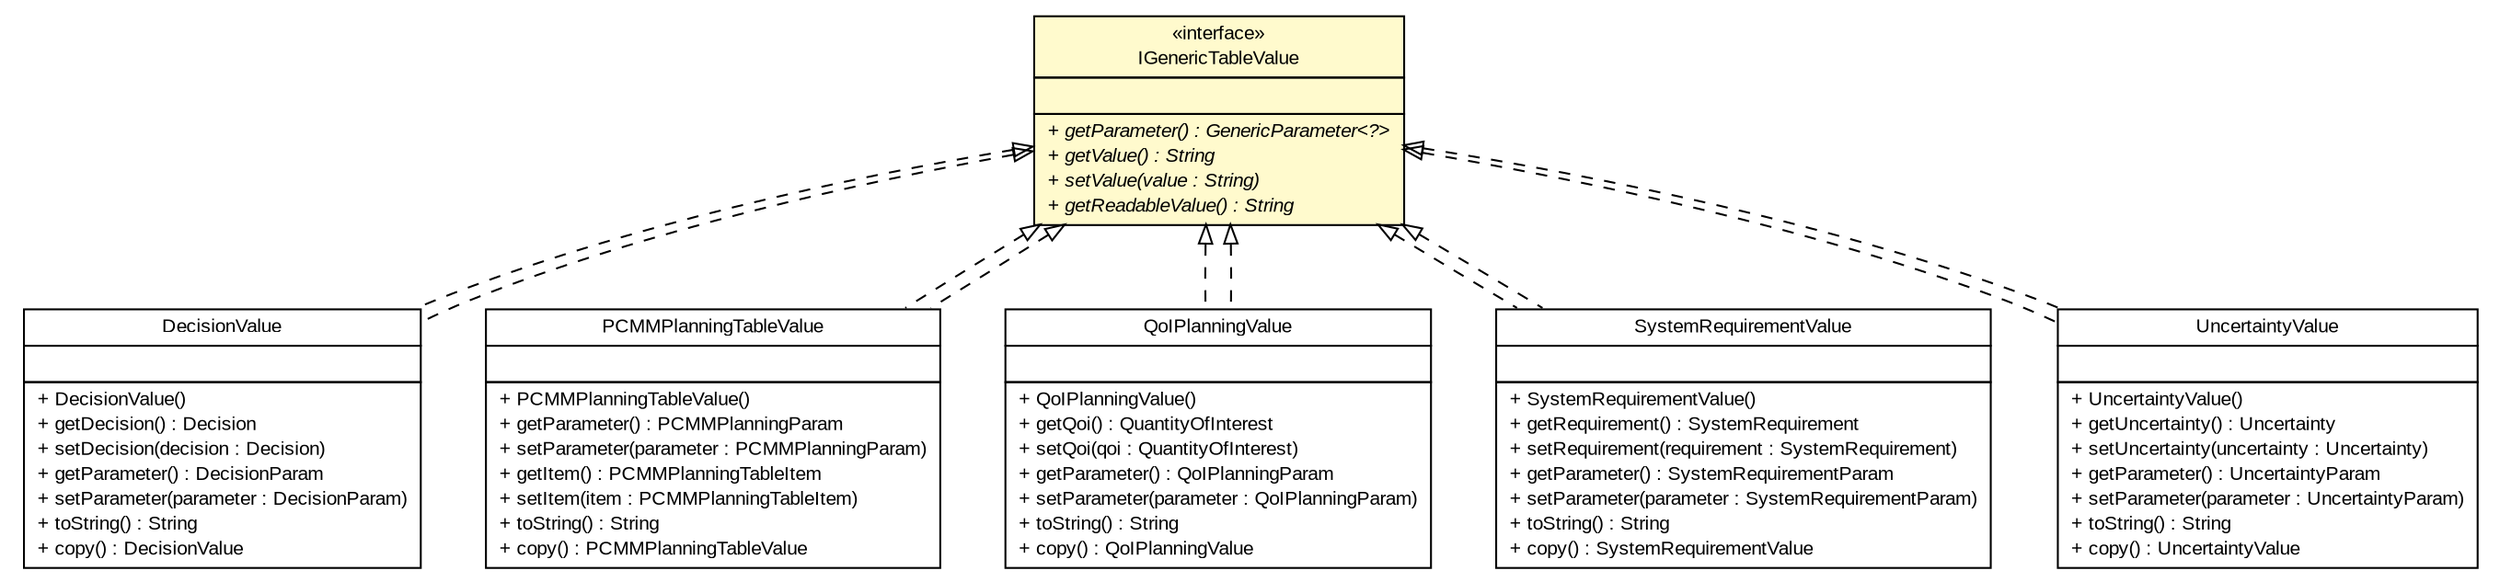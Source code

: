 #!/usr/local/bin/dot
#
# Class diagram 
# Generated by UMLGraph version R5_6-24-gf6e263 (http://www.umlgraph.org/)
#

digraph G {
	edge [fontname="arial",fontsize=10,labelfontname="arial",labelfontsize=10];
	node [fontname="arial",fontsize=10,shape=plaintext];
	nodesep=0.25;
	ranksep=0.5;
	// gov.sandia.cf.model.DecisionValue
	c156568 [label=<<table title="gov.sandia.cf.model.DecisionValue" border="0" cellborder="1" cellspacing="0" cellpadding="2" port="p" href="./DecisionValue.html">
		<tr><td><table border="0" cellspacing="0" cellpadding="1">
<tr><td align="center" balign="center"> DecisionValue </td></tr>
		</table></td></tr>
		<tr><td><table border="0" cellspacing="0" cellpadding="1">
<tr><td align="left" balign="left">  </td></tr>
		</table></td></tr>
		<tr><td><table border="0" cellspacing="0" cellpadding="1">
<tr><td align="left" balign="left"> + DecisionValue() </td></tr>
<tr><td align="left" balign="left"> + getDecision() : Decision </td></tr>
<tr><td align="left" balign="left"> + setDecision(decision : Decision) </td></tr>
<tr><td align="left" balign="left"> + getParameter() : DecisionParam </td></tr>
<tr><td align="left" balign="left"> + setParameter(parameter : DecisionParam) </td></tr>
<tr><td align="left" balign="left"> + toString() : String </td></tr>
<tr><td align="left" balign="left"> + copy() : DecisionValue </td></tr>
		</table></td></tr>
		</table>>, URL="./DecisionValue.html", fontname="arial", fontcolor="black", fontsize=10.0];
	// gov.sandia.cf.model.IGenericTableValue
	c156589 [label=<<table title="gov.sandia.cf.model.IGenericTableValue" border="0" cellborder="1" cellspacing="0" cellpadding="2" port="p" bgcolor="lemonChiffon" href="./IGenericTableValue.html">
		<tr><td><table border="0" cellspacing="0" cellpadding="1">
<tr><td align="center" balign="center"> &#171;interface&#187; </td></tr>
<tr><td align="center" balign="center"> IGenericTableValue </td></tr>
		</table></td></tr>
		<tr><td><table border="0" cellspacing="0" cellpadding="1">
<tr><td align="left" balign="left">  </td></tr>
		</table></td></tr>
		<tr><td><table border="0" cellspacing="0" cellpadding="1">
<tr><td align="left" balign="left"><font face="arial italic" point-size="10.0"> + getParameter() : GenericParameter&lt;?&gt; </font></td></tr>
<tr><td align="left" balign="left"><font face="arial italic" point-size="10.0"> + getValue() : String </font></td></tr>
<tr><td align="left" balign="left"><font face="arial italic" point-size="10.0"> + setValue(value : String) </font></td></tr>
<tr><td align="left" balign="left"><font face="arial italic" point-size="10.0"> + getReadableValue() : String </font></td></tr>
		</table></td></tr>
		</table>>, URL="./IGenericTableValue.html", fontname="arial", fontcolor="black", fontsize=10.0];
	// gov.sandia.cf.model.PCMMPlanningTableValue
	c156631 [label=<<table title="gov.sandia.cf.model.PCMMPlanningTableValue" border="0" cellborder="1" cellspacing="0" cellpadding="2" port="p" href="./PCMMPlanningTableValue.html">
		<tr><td><table border="0" cellspacing="0" cellpadding="1">
<tr><td align="center" balign="center"> PCMMPlanningTableValue </td></tr>
		</table></td></tr>
		<tr><td><table border="0" cellspacing="0" cellpadding="1">
<tr><td align="left" balign="left">  </td></tr>
		</table></td></tr>
		<tr><td><table border="0" cellspacing="0" cellpadding="1">
<tr><td align="left" balign="left"> + PCMMPlanningTableValue() </td></tr>
<tr><td align="left" balign="left"> + getParameter() : PCMMPlanningParam </td></tr>
<tr><td align="left" balign="left"> + setParameter(parameter : PCMMPlanningParam) </td></tr>
<tr><td align="left" balign="left"> + getItem() : PCMMPlanningTableItem </td></tr>
<tr><td align="left" balign="left"> + setItem(item : PCMMPlanningTableItem) </td></tr>
<tr><td align="left" balign="left"> + toString() : String </td></tr>
<tr><td align="left" balign="left"> + copy() : PCMMPlanningTableValue </td></tr>
		</table></td></tr>
		</table>>, URL="./PCMMPlanningTableValue.html", fontname="arial", fontcolor="black", fontsize=10.0];
	// gov.sandia.cf.model.QoIPlanningValue
	c156659 [label=<<table title="gov.sandia.cf.model.QoIPlanningValue" border="0" cellborder="1" cellspacing="0" cellpadding="2" port="p" href="./QoIPlanningValue.html">
		<tr><td><table border="0" cellspacing="0" cellpadding="1">
<tr><td align="center" balign="center"> QoIPlanningValue </td></tr>
		</table></td></tr>
		<tr><td><table border="0" cellspacing="0" cellpadding="1">
<tr><td align="left" balign="left">  </td></tr>
		</table></td></tr>
		<tr><td><table border="0" cellspacing="0" cellpadding="1">
<tr><td align="left" balign="left"> + QoIPlanningValue() </td></tr>
<tr><td align="left" balign="left"> + getQoi() : QuantityOfInterest </td></tr>
<tr><td align="left" balign="left"> + setQoi(qoi : QuantityOfInterest) </td></tr>
<tr><td align="left" balign="left"> + getParameter() : QoIPlanningParam </td></tr>
<tr><td align="left" balign="left"> + setParameter(parameter : QoIPlanningParam) </td></tr>
<tr><td align="left" balign="left"> + toString() : String </td></tr>
<tr><td align="left" balign="left"> + copy() : QoIPlanningValue </td></tr>
		</table></td></tr>
		</table>>, URL="./QoIPlanningValue.html", fontname="arial", fontcolor="black", fontsize=10.0];
	// gov.sandia.cf.model.SystemRequirementValue
	c156672 [label=<<table title="gov.sandia.cf.model.SystemRequirementValue" border="0" cellborder="1" cellspacing="0" cellpadding="2" port="p" href="./SystemRequirementValue.html">
		<tr><td><table border="0" cellspacing="0" cellpadding="1">
<tr><td align="center" balign="center"> SystemRequirementValue </td></tr>
		</table></td></tr>
		<tr><td><table border="0" cellspacing="0" cellpadding="1">
<tr><td align="left" balign="left">  </td></tr>
		</table></td></tr>
		<tr><td><table border="0" cellspacing="0" cellpadding="1">
<tr><td align="left" balign="left"> + SystemRequirementValue() </td></tr>
<tr><td align="left" balign="left"> + getRequirement() : SystemRequirement </td></tr>
<tr><td align="left" balign="left"> + setRequirement(requirement : SystemRequirement) </td></tr>
<tr><td align="left" balign="left"> + getParameter() : SystemRequirementParam </td></tr>
<tr><td align="left" balign="left"> + setParameter(parameter : SystemRequirementParam) </td></tr>
<tr><td align="left" balign="left"> + toString() : String </td></tr>
<tr><td align="left" balign="left"> + copy() : SystemRequirementValue </td></tr>
		</table></td></tr>
		</table>>, URL="./SystemRequirementValue.html", fontname="arial", fontcolor="black", fontsize=10.0];
	// gov.sandia.cf.model.UncertaintyValue
	c156683 [label=<<table title="gov.sandia.cf.model.UncertaintyValue" border="0" cellborder="1" cellspacing="0" cellpadding="2" port="p" href="./UncertaintyValue.html">
		<tr><td><table border="0" cellspacing="0" cellpadding="1">
<tr><td align="center" balign="center"> UncertaintyValue </td></tr>
		</table></td></tr>
		<tr><td><table border="0" cellspacing="0" cellpadding="1">
<tr><td align="left" balign="left">  </td></tr>
		</table></td></tr>
		<tr><td><table border="0" cellspacing="0" cellpadding="1">
<tr><td align="left" balign="left"> + UncertaintyValue() </td></tr>
<tr><td align="left" balign="left"> + getUncertainty() : Uncertainty </td></tr>
<tr><td align="left" balign="left"> + setUncertainty(uncertainty : Uncertainty) </td></tr>
<tr><td align="left" balign="left"> + getParameter() : UncertaintyParam </td></tr>
<tr><td align="left" balign="left"> + setParameter(parameter : UncertaintyParam) </td></tr>
<tr><td align="left" balign="left"> + toString() : String </td></tr>
<tr><td align="left" balign="left"> + copy() : UncertaintyValue </td></tr>
		</table></td></tr>
		</table>>, URL="./UncertaintyValue.html", fontname="arial", fontcolor="black", fontsize=10.0];
	//gov.sandia.cf.model.DecisionValue implements gov.sandia.cf.model.IGenericTableValue
	c156589:p -> c156568:p [dir=back,arrowtail=empty,style=dashed];
	//gov.sandia.cf.model.PCMMPlanningTableValue implements gov.sandia.cf.model.IGenericTableValue
	c156589:p -> c156631:p [dir=back,arrowtail=empty,style=dashed];
	//gov.sandia.cf.model.QoIPlanningValue implements gov.sandia.cf.model.IGenericTableValue
	c156589:p -> c156659:p [dir=back,arrowtail=empty,style=dashed];
	//gov.sandia.cf.model.SystemRequirementValue implements gov.sandia.cf.model.IGenericTableValue
	c156589:p -> c156672:p [dir=back,arrowtail=empty,style=dashed];
	//gov.sandia.cf.model.UncertaintyValue implements gov.sandia.cf.model.IGenericTableValue
	c156589:p -> c156683:p [dir=back,arrowtail=empty,style=dashed];
	//gov.sandia.cf.model.UncertaintyValue implements gov.sandia.cf.model.IGenericTableValue
	c156589:p -> c156683:p [dir=back,arrowtail=empty,style=dashed];
	//gov.sandia.cf.model.SystemRequirementValue implements gov.sandia.cf.model.IGenericTableValue
	c156589:p -> c156672:p [dir=back,arrowtail=empty,style=dashed];
	//gov.sandia.cf.model.QoIPlanningValue implements gov.sandia.cf.model.IGenericTableValue
	c156589:p -> c156659:p [dir=back,arrowtail=empty,style=dashed];
	//gov.sandia.cf.model.PCMMPlanningTableValue implements gov.sandia.cf.model.IGenericTableValue
	c156589:p -> c156631:p [dir=back,arrowtail=empty,style=dashed];
	//gov.sandia.cf.model.DecisionValue implements gov.sandia.cf.model.IGenericTableValue
	c156589:p -> c156568:p [dir=back,arrowtail=empty,style=dashed];
}

